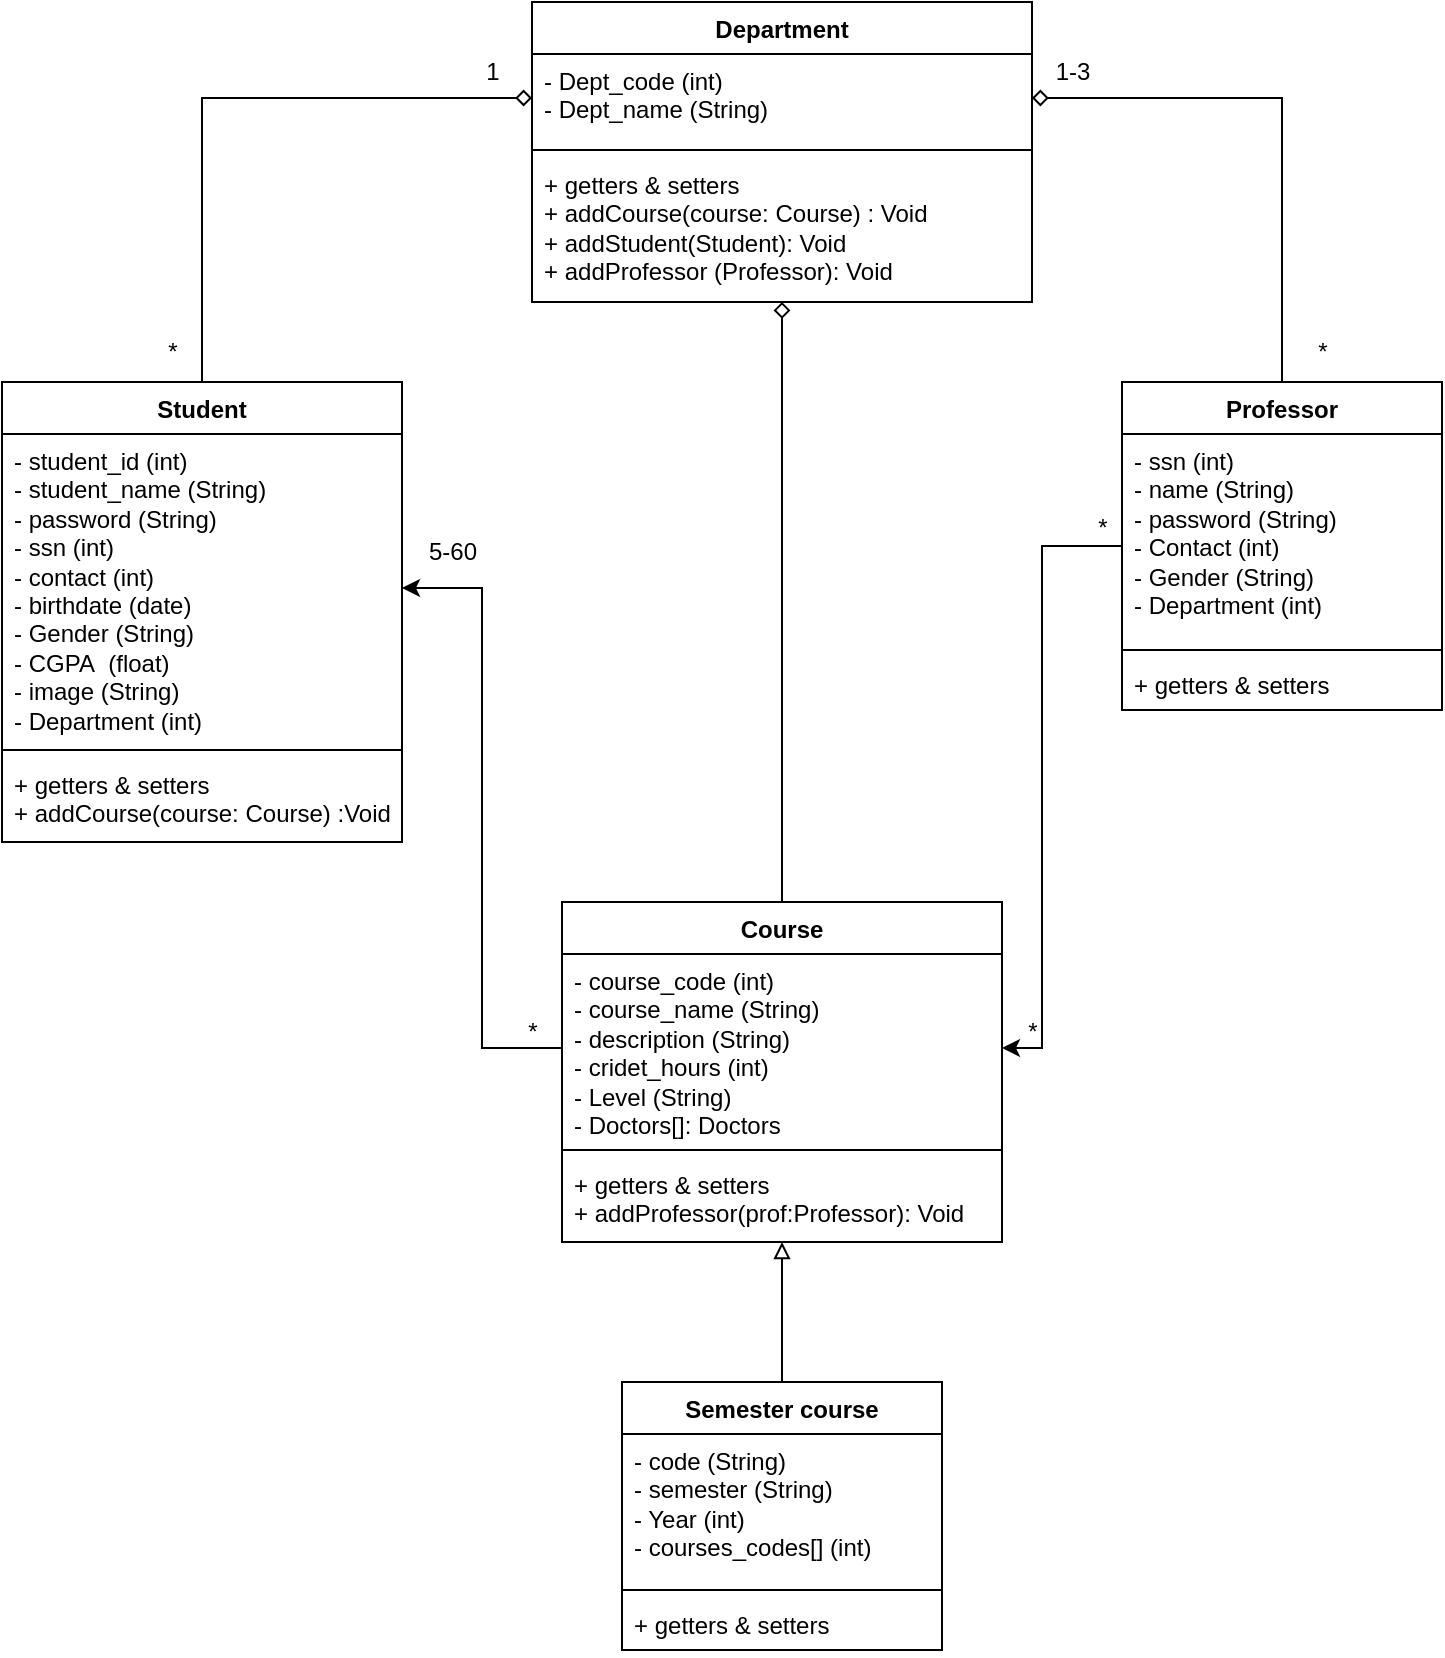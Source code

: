 <mxfile version="23.1.5" type="github">
  <diagram id="C5RBs43oDa-KdzZeNtuy" name="Page-1">
    <mxGraphModel dx="875" dy="442" grid="1" gridSize="10" guides="1" tooltips="1" connect="1" arrows="1" fold="1" page="1" pageScale="1" pageWidth="827" pageHeight="1169" math="0" shadow="0">
      <root>
        <mxCell id="WIyWlLk6GJQsqaUBKTNV-0" />
        <mxCell id="WIyWlLk6GJQsqaUBKTNV-1" parent="WIyWlLk6GJQsqaUBKTNV-0" />
        <mxCell id="G0uzqrdoPxzXNGS-ZDy8-0" value="Department" style="swimlane;fontStyle=1;align=center;verticalAlign=top;childLayout=stackLayout;horizontal=1;startSize=26;horizontalStack=0;resizeParent=1;resizeParentMax=0;resizeLast=0;collapsible=1;marginBottom=0;whiteSpace=wrap;html=1;" vertex="1" parent="WIyWlLk6GJQsqaUBKTNV-1">
          <mxGeometry x="305" y="50" width="250" height="150" as="geometry" />
        </mxCell>
        <mxCell id="G0uzqrdoPxzXNGS-ZDy8-1" value="- Dept_code (int)&lt;br&gt;- Dept_name (String)" style="text;strokeColor=none;fillColor=none;align=left;verticalAlign=top;spacingLeft=4;spacingRight=4;overflow=hidden;rotatable=0;points=[[0,0.5],[1,0.5]];portConstraint=eastwest;whiteSpace=wrap;html=1;" vertex="1" parent="G0uzqrdoPxzXNGS-ZDy8-0">
          <mxGeometry y="26" width="250" height="44" as="geometry" />
        </mxCell>
        <mxCell id="G0uzqrdoPxzXNGS-ZDy8-2" value="" style="line;strokeWidth=1;fillColor=none;align=left;verticalAlign=middle;spacingTop=-1;spacingLeft=3;spacingRight=3;rotatable=0;labelPosition=right;points=[];portConstraint=eastwest;strokeColor=inherit;" vertex="1" parent="G0uzqrdoPxzXNGS-ZDy8-0">
          <mxGeometry y="70" width="250" height="8" as="geometry" />
        </mxCell>
        <mxCell id="G0uzqrdoPxzXNGS-ZDy8-3" value="+ getters &amp;amp; setters&lt;br&gt;+ addCourse(course: Course) : Void&lt;br&gt;+ addStudent(Student): Void&lt;br&gt;+ addProfessor (Professor): Void" style="text;strokeColor=none;fillColor=none;align=left;verticalAlign=top;spacingLeft=4;spacingRight=4;overflow=hidden;rotatable=0;points=[[0,0.5],[1,0.5]];portConstraint=eastwest;whiteSpace=wrap;html=1;" vertex="1" parent="G0uzqrdoPxzXNGS-ZDy8-0">
          <mxGeometry y="78" width="250" height="72" as="geometry" />
        </mxCell>
        <mxCell id="G0uzqrdoPxzXNGS-ZDy8-30" style="edgeStyle=orthogonalEdgeStyle;rounded=0;orthogonalLoop=1;jettySize=auto;html=1;entryX=0;entryY=0.5;entryDx=0;entryDy=0;endArrow=diamond;endFill=0;" edge="1" parent="WIyWlLk6GJQsqaUBKTNV-1" source="G0uzqrdoPxzXNGS-ZDy8-4" target="G0uzqrdoPxzXNGS-ZDy8-1">
          <mxGeometry relative="1" as="geometry" />
        </mxCell>
        <mxCell id="G0uzqrdoPxzXNGS-ZDy8-4" value="Student" style="swimlane;fontStyle=1;align=center;verticalAlign=top;childLayout=stackLayout;horizontal=1;startSize=26;horizontalStack=0;resizeParent=1;resizeParentMax=0;resizeLast=0;collapsible=1;marginBottom=0;whiteSpace=wrap;html=1;" vertex="1" parent="WIyWlLk6GJQsqaUBKTNV-1">
          <mxGeometry x="40" y="240" width="200" height="230" as="geometry" />
        </mxCell>
        <mxCell id="G0uzqrdoPxzXNGS-ZDy8-5" value="- student_id (int)&lt;br&gt;- student_name (String)&lt;br&gt;- password (String)&lt;br&gt;- ssn (int)&lt;br&gt;- contact (int)&lt;br&gt;- birthdate (date)&lt;br&gt;- Gender (String)&lt;br&gt;- CGPA&amp;nbsp; (float)&lt;br&gt;- image (String)&lt;br&gt;- Department (int)&lt;div&gt;&lt;br/&gt;&lt;/div&gt;" style="text;strokeColor=none;fillColor=none;align=left;verticalAlign=top;spacingLeft=4;spacingRight=4;overflow=hidden;rotatable=0;points=[[0,0.5],[1,0.5]];portConstraint=eastwest;whiteSpace=wrap;html=1;" vertex="1" parent="G0uzqrdoPxzXNGS-ZDy8-4">
          <mxGeometry y="26" width="200" height="154" as="geometry" />
        </mxCell>
        <mxCell id="G0uzqrdoPxzXNGS-ZDy8-6" value="" style="line;strokeWidth=1;fillColor=none;align=left;verticalAlign=middle;spacingTop=-1;spacingLeft=3;spacingRight=3;rotatable=0;labelPosition=right;points=[];portConstraint=eastwest;strokeColor=inherit;" vertex="1" parent="G0uzqrdoPxzXNGS-ZDy8-4">
          <mxGeometry y="180" width="200" height="8" as="geometry" />
        </mxCell>
        <mxCell id="G0uzqrdoPxzXNGS-ZDy8-7" value="+ getters &amp;amp; setters&lt;br&gt;+ addCourse(course: Course) :Void" style="text;strokeColor=none;fillColor=none;align=left;verticalAlign=top;spacingLeft=4;spacingRight=4;overflow=hidden;rotatable=0;points=[[0,0.5],[1,0.5]];portConstraint=eastwest;whiteSpace=wrap;html=1;" vertex="1" parent="G0uzqrdoPxzXNGS-ZDy8-4">
          <mxGeometry y="188" width="200" height="42" as="geometry" />
        </mxCell>
        <mxCell id="G0uzqrdoPxzXNGS-ZDy8-24" style="edgeStyle=orthogonalEdgeStyle;rounded=0;orthogonalLoop=1;jettySize=auto;html=1;entryX=1;entryY=0.5;entryDx=0;entryDy=0;" edge="1" parent="WIyWlLk6GJQsqaUBKTNV-1" source="G0uzqrdoPxzXNGS-ZDy8-8" target="G0uzqrdoPxzXNGS-ZDy8-13">
          <mxGeometry relative="1" as="geometry">
            <Array as="points">
              <mxPoint x="560" y="322" />
              <mxPoint x="560" y="573" />
            </Array>
          </mxGeometry>
        </mxCell>
        <mxCell id="G0uzqrdoPxzXNGS-ZDy8-27" style="edgeStyle=orthogonalEdgeStyle;rounded=0;orthogonalLoop=1;jettySize=auto;html=1;entryX=1;entryY=0.5;entryDx=0;entryDy=0;endArrow=diamond;endFill=0;" edge="1" parent="WIyWlLk6GJQsqaUBKTNV-1" source="G0uzqrdoPxzXNGS-ZDy8-8" target="G0uzqrdoPxzXNGS-ZDy8-1">
          <mxGeometry relative="1" as="geometry" />
        </mxCell>
        <mxCell id="G0uzqrdoPxzXNGS-ZDy8-8" value="Professor" style="swimlane;fontStyle=1;align=center;verticalAlign=top;childLayout=stackLayout;horizontal=1;startSize=26;horizontalStack=0;resizeParent=1;resizeParentMax=0;resizeLast=0;collapsible=1;marginBottom=0;whiteSpace=wrap;html=1;" vertex="1" parent="WIyWlLk6GJQsqaUBKTNV-1">
          <mxGeometry x="600" y="240" width="160" height="164" as="geometry" />
        </mxCell>
        <mxCell id="G0uzqrdoPxzXNGS-ZDy8-9" value="- ssn (int)&lt;br&gt;- name (String)&lt;br&gt;- password (String)&lt;br&gt;- Contact (int)&lt;br&gt;- Gender (String)&lt;br&gt;- Department (int)" style="text;strokeColor=none;fillColor=none;align=left;verticalAlign=top;spacingLeft=4;spacingRight=4;overflow=hidden;rotatable=0;points=[[0,0.5],[1,0.5]];portConstraint=eastwest;whiteSpace=wrap;html=1;" vertex="1" parent="G0uzqrdoPxzXNGS-ZDy8-8">
          <mxGeometry y="26" width="160" height="104" as="geometry" />
        </mxCell>
        <mxCell id="G0uzqrdoPxzXNGS-ZDy8-10" value="" style="line;strokeWidth=1;fillColor=none;align=left;verticalAlign=middle;spacingTop=-1;spacingLeft=3;spacingRight=3;rotatable=0;labelPosition=right;points=[];portConstraint=eastwest;strokeColor=inherit;" vertex="1" parent="G0uzqrdoPxzXNGS-ZDy8-8">
          <mxGeometry y="130" width="160" height="8" as="geometry" />
        </mxCell>
        <mxCell id="G0uzqrdoPxzXNGS-ZDy8-11" value="+ getters &amp;amp; setters" style="text;strokeColor=none;fillColor=none;align=left;verticalAlign=top;spacingLeft=4;spacingRight=4;overflow=hidden;rotatable=0;points=[[0,0.5],[1,0.5]];portConstraint=eastwest;whiteSpace=wrap;html=1;" vertex="1" parent="G0uzqrdoPxzXNGS-ZDy8-8">
          <mxGeometry y="138" width="160" height="26" as="geometry" />
        </mxCell>
        <mxCell id="G0uzqrdoPxzXNGS-ZDy8-12" value="Course" style="swimlane;fontStyle=1;align=center;verticalAlign=top;childLayout=stackLayout;horizontal=1;startSize=26;horizontalStack=0;resizeParent=1;resizeParentMax=0;resizeLast=0;collapsible=1;marginBottom=0;whiteSpace=wrap;html=1;" vertex="1" parent="WIyWlLk6GJQsqaUBKTNV-1">
          <mxGeometry x="320" y="500" width="220" height="170" as="geometry" />
        </mxCell>
        <mxCell id="G0uzqrdoPxzXNGS-ZDy8-13" value="- course_code (int)&lt;br&gt;- course_name (String)&lt;br&gt;- description (String)&lt;br&gt;- cridet_hours (int)&lt;br&gt;- Level (String)&lt;br&gt;- Doctors[]: Doctors" style="text;strokeColor=none;fillColor=none;align=left;verticalAlign=top;spacingLeft=4;spacingRight=4;overflow=hidden;rotatable=0;points=[[0,0.5],[1,0.5]];portConstraint=eastwest;whiteSpace=wrap;html=1;" vertex="1" parent="G0uzqrdoPxzXNGS-ZDy8-12">
          <mxGeometry y="26" width="220" height="94" as="geometry" />
        </mxCell>
        <mxCell id="G0uzqrdoPxzXNGS-ZDy8-14" value="" style="line;strokeWidth=1;fillColor=none;align=left;verticalAlign=middle;spacingTop=-1;spacingLeft=3;spacingRight=3;rotatable=0;labelPosition=right;points=[];portConstraint=eastwest;strokeColor=inherit;" vertex="1" parent="G0uzqrdoPxzXNGS-ZDy8-12">
          <mxGeometry y="120" width="220" height="8" as="geometry" />
        </mxCell>
        <mxCell id="G0uzqrdoPxzXNGS-ZDy8-15" value="+ getters &amp;amp; setters&lt;br&gt;+ addProfessor(prof:Professor): Void" style="text;strokeColor=none;fillColor=none;align=left;verticalAlign=top;spacingLeft=4;spacingRight=4;overflow=hidden;rotatable=0;points=[[0,0.5],[1,0.5]];portConstraint=eastwest;whiteSpace=wrap;html=1;" vertex="1" parent="G0uzqrdoPxzXNGS-ZDy8-12">
          <mxGeometry y="128" width="220" height="42" as="geometry" />
        </mxCell>
        <mxCell id="G0uzqrdoPxzXNGS-ZDy8-16" value="Semester course" style="swimlane;fontStyle=1;align=center;verticalAlign=top;childLayout=stackLayout;horizontal=1;startSize=26;horizontalStack=0;resizeParent=1;resizeParentMax=0;resizeLast=0;collapsible=1;marginBottom=0;whiteSpace=wrap;html=1;" vertex="1" parent="WIyWlLk6GJQsqaUBKTNV-1">
          <mxGeometry x="350" y="740" width="160" height="134" as="geometry" />
        </mxCell>
        <mxCell id="G0uzqrdoPxzXNGS-ZDy8-17" value="- code (String)&lt;br&gt;- semester (String)&lt;br&gt;- Year (int)&lt;br&gt;- courses_codes[] (int)" style="text;strokeColor=none;fillColor=none;align=left;verticalAlign=top;spacingLeft=4;spacingRight=4;overflow=hidden;rotatable=0;points=[[0,0.5],[1,0.5]];portConstraint=eastwest;whiteSpace=wrap;html=1;" vertex="1" parent="G0uzqrdoPxzXNGS-ZDy8-16">
          <mxGeometry y="26" width="160" height="74" as="geometry" />
        </mxCell>
        <mxCell id="G0uzqrdoPxzXNGS-ZDy8-18" value="" style="line;strokeWidth=1;fillColor=none;align=left;verticalAlign=middle;spacingTop=-1;spacingLeft=3;spacingRight=3;rotatable=0;labelPosition=right;points=[];portConstraint=eastwest;strokeColor=inherit;" vertex="1" parent="G0uzqrdoPxzXNGS-ZDy8-16">
          <mxGeometry y="100" width="160" height="8" as="geometry" />
        </mxCell>
        <mxCell id="G0uzqrdoPxzXNGS-ZDy8-19" value="+ getters &amp;amp; setters" style="text;strokeColor=none;fillColor=none;align=left;verticalAlign=top;spacingLeft=4;spacingRight=4;overflow=hidden;rotatable=0;points=[[0,0.5],[1,0.5]];portConstraint=eastwest;whiteSpace=wrap;html=1;" vertex="1" parent="G0uzqrdoPxzXNGS-ZDy8-16">
          <mxGeometry y="108" width="160" height="26" as="geometry" />
        </mxCell>
        <mxCell id="G0uzqrdoPxzXNGS-ZDy8-20" style="rounded=0;orthogonalLoop=1;jettySize=auto;html=1;endArrow=block;endFill=0;" edge="1" parent="WIyWlLk6GJQsqaUBKTNV-1" source="G0uzqrdoPxzXNGS-ZDy8-16" target="G0uzqrdoPxzXNGS-ZDy8-15">
          <mxGeometry relative="1" as="geometry">
            <mxPoint x="400" y="650" as="targetPoint" />
          </mxGeometry>
        </mxCell>
        <mxCell id="G0uzqrdoPxzXNGS-ZDy8-23" style="edgeStyle=orthogonalEdgeStyle;rounded=0;orthogonalLoop=1;jettySize=auto;html=1;" edge="1" parent="WIyWlLk6GJQsqaUBKTNV-1" source="G0uzqrdoPxzXNGS-ZDy8-13" target="G0uzqrdoPxzXNGS-ZDy8-5">
          <mxGeometry relative="1" as="geometry" />
        </mxCell>
        <mxCell id="G0uzqrdoPxzXNGS-ZDy8-29" style="rounded=0;orthogonalLoop=1;jettySize=auto;html=1;endArrow=diamond;endFill=0;" edge="1" parent="WIyWlLk6GJQsqaUBKTNV-1" source="G0uzqrdoPxzXNGS-ZDy8-12" target="G0uzqrdoPxzXNGS-ZDy8-3">
          <mxGeometry relative="1" as="geometry" />
        </mxCell>
        <mxCell id="G0uzqrdoPxzXNGS-ZDy8-31" value="*" style="text;html=1;align=center;verticalAlign=middle;resizable=0;points=[];autosize=1;strokeColor=none;fillColor=none;" vertex="1" parent="WIyWlLk6GJQsqaUBKTNV-1">
          <mxGeometry x="575" y="298" width="30" height="30" as="geometry" />
        </mxCell>
        <mxCell id="G0uzqrdoPxzXNGS-ZDy8-32" value="*" style="text;html=1;align=center;verticalAlign=middle;resizable=0;points=[];autosize=1;strokeColor=none;fillColor=none;" vertex="1" parent="WIyWlLk6GJQsqaUBKTNV-1">
          <mxGeometry x="540" y="550" width="30" height="30" as="geometry" />
        </mxCell>
        <mxCell id="G0uzqrdoPxzXNGS-ZDy8-33" value="*" style="text;html=1;align=center;verticalAlign=middle;resizable=0;points=[];autosize=1;strokeColor=none;fillColor=none;" vertex="1" parent="WIyWlLk6GJQsqaUBKTNV-1">
          <mxGeometry x="290" y="550" width="30" height="30" as="geometry" />
        </mxCell>
        <mxCell id="G0uzqrdoPxzXNGS-ZDy8-34" value="5-60" style="text;html=1;align=center;verticalAlign=middle;resizable=0;points=[];autosize=1;strokeColor=none;fillColor=none;" vertex="1" parent="WIyWlLk6GJQsqaUBKTNV-1">
          <mxGeometry x="240" y="310" width="50" height="30" as="geometry" />
        </mxCell>
        <mxCell id="G0uzqrdoPxzXNGS-ZDy8-36" value="*" style="text;html=1;align=center;verticalAlign=middle;resizable=0;points=[];autosize=1;strokeColor=none;fillColor=none;" vertex="1" parent="WIyWlLk6GJQsqaUBKTNV-1">
          <mxGeometry x="110" y="210" width="30" height="30" as="geometry" />
        </mxCell>
        <mxCell id="G0uzqrdoPxzXNGS-ZDy8-37" value="1" style="text;html=1;align=center;verticalAlign=middle;resizable=0;points=[];autosize=1;strokeColor=none;fillColor=none;" vertex="1" parent="WIyWlLk6GJQsqaUBKTNV-1">
          <mxGeometry x="270" y="70" width="30" height="30" as="geometry" />
        </mxCell>
        <mxCell id="G0uzqrdoPxzXNGS-ZDy8-38" value="1-3" style="text;html=1;align=center;verticalAlign=middle;resizable=0;points=[];autosize=1;strokeColor=none;fillColor=none;" vertex="1" parent="WIyWlLk6GJQsqaUBKTNV-1">
          <mxGeometry x="555" y="70" width="40" height="30" as="geometry" />
        </mxCell>
        <mxCell id="G0uzqrdoPxzXNGS-ZDy8-39" value="*" style="text;html=1;align=center;verticalAlign=middle;resizable=0;points=[];autosize=1;strokeColor=none;fillColor=none;" vertex="1" parent="WIyWlLk6GJQsqaUBKTNV-1">
          <mxGeometry x="685" y="210" width="30" height="30" as="geometry" />
        </mxCell>
      </root>
    </mxGraphModel>
  </diagram>
</mxfile>
